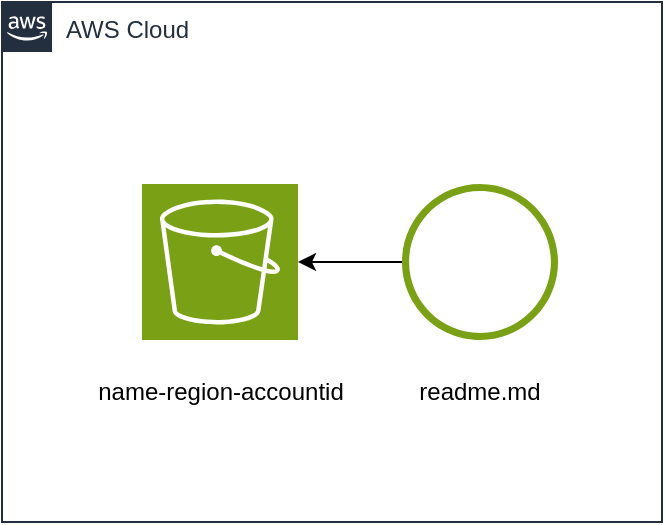 <mxfile version="23.0.2" type="device">
  <diagram name="Page-1" id="YL9ElTxx-yhKCivAXaX9">
    <mxGraphModel dx="1022" dy="824" grid="1" gridSize="10" guides="1" tooltips="1" connect="1" arrows="1" fold="1" page="1" pageScale="1" pageWidth="827" pageHeight="1169" math="0" shadow="0">
      <root>
        <mxCell id="0" />
        <mxCell id="1" parent="0" />
        <mxCell id="N3HGTZ8TXQ3P7YX5mMqY-3" value="AWS Cloud" style="points=[[0,0],[0.25,0],[0.5,0],[0.75,0],[1,0],[1,0.25],[1,0.5],[1,0.75],[1,1],[0.75,1],[0.5,1],[0.25,1],[0,1],[0,0.75],[0,0.5],[0,0.25]];outlineConnect=0;gradientColor=none;html=1;whiteSpace=wrap;fontSize=12;fontStyle=0;container=1;pointerEvents=0;collapsible=0;recursiveResize=0;shape=mxgraph.aws4.group;grIcon=mxgraph.aws4.group_aws_cloud_alt;strokeColor=#232F3E;fillColor=none;verticalAlign=top;align=left;spacingLeft=30;fontColor=#232F3E;dashed=0;" vertex="1" parent="1">
          <mxGeometry x="200" y="350" width="330" height="260" as="geometry" />
        </mxCell>
        <mxCell id="N3HGTZ8TXQ3P7YX5mMqY-1" value="" style="sketch=0;points=[[0,0,0],[0.25,0,0],[0.5,0,0],[0.75,0,0],[1,0,0],[0,1,0],[0.25,1,0],[0.5,1,0],[0.75,1,0],[1,1,0],[0,0.25,0],[0,0.5,0],[0,0.75,0],[1,0.25,0],[1,0.5,0],[1,0.75,0]];outlineConnect=0;fontColor=#232F3E;fillColor=#7AA116;strokeColor=#ffffff;dashed=0;verticalLabelPosition=bottom;verticalAlign=top;align=center;html=1;fontSize=12;fontStyle=0;aspect=fixed;shape=mxgraph.aws4.resourceIcon;resIcon=mxgraph.aws4.s3;" vertex="1" parent="N3HGTZ8TXQ3P7YX5mMqY-3">
          <mxGeometry x="70" y="91" width="78" height="78" as="geometry" />
        </mxCell>
        <mxCell id="N3HGTZ8TXQ3P7YX5mMqY-4" value="" style="edgeStyle=orthogonalEdgeStyle;rounded=0;orthogonalLoop=1;jettySize=auto;html=1;" edge="1" parent="N3HGTZ8TXQ3P7YX5mMqY-3" source="N3HGTZ8TXQ3P7YX5mMqY-2" target="N3HGTZ8TXQ3P7YX5mMqY-1">
          <mxGeometry relative="1" as="geometry" />
        </mxCell>
        <mxCell id="N3HGTZ8TXQ3P7YX5mMqY-2" value="" style="sketch=0;outlineConnect=0;fontColor=#232F3E;gradientColor=none;fillColor=#7AA116;strokeColor=none;dashed=0;verticalLabelPosition=bottom;verticalAlign=top;align=center;html=1;fontSize=12;fontStyle=0;aspect=fixed;pointerEvents=1;shape=mxgraph.aws4.object;" vertex="1" parent="N3HGTZ8TXQ3P7YX5mMqY-3">
          <mxGeometry x="200" y="91" width="78" height="78" as="geometry" />
        </mxCell>
        <mxCell id="N3HGTZ8TXQ3P7YX5mMqY-5" value="readme.md" style="text;html=1;strokeColor=none;fillColor=none;align=center;verticalAlign=middle;whiteSpace=wrap;rounded=0;" vertex="1" parent="N3HGTZ8TXQ3P7YX5mMqY-3">
          <mxGeometry x="209" y="180" width="60" height="30" as="geometry" />
        </mxCell>
        <mxCell id="N3HGTZ8TXQ3P7YX5mMqY-6" value="name-region-accountid" style="text;html=1;strokeColor=none;fillColor=none;align=center;verticalAlign=middle;whiteSpace=wrap;rounded=0;" vertex="1" parent="N3HGTZ8TXQ3P7YX5mMqY-3">
          <mxGeometry x="43.5" y="180" width="131" height="30" as="geometry" />
        </mxCell>
      </root>
    </mxGraphModel>
  </diagram>
</mxfile>
